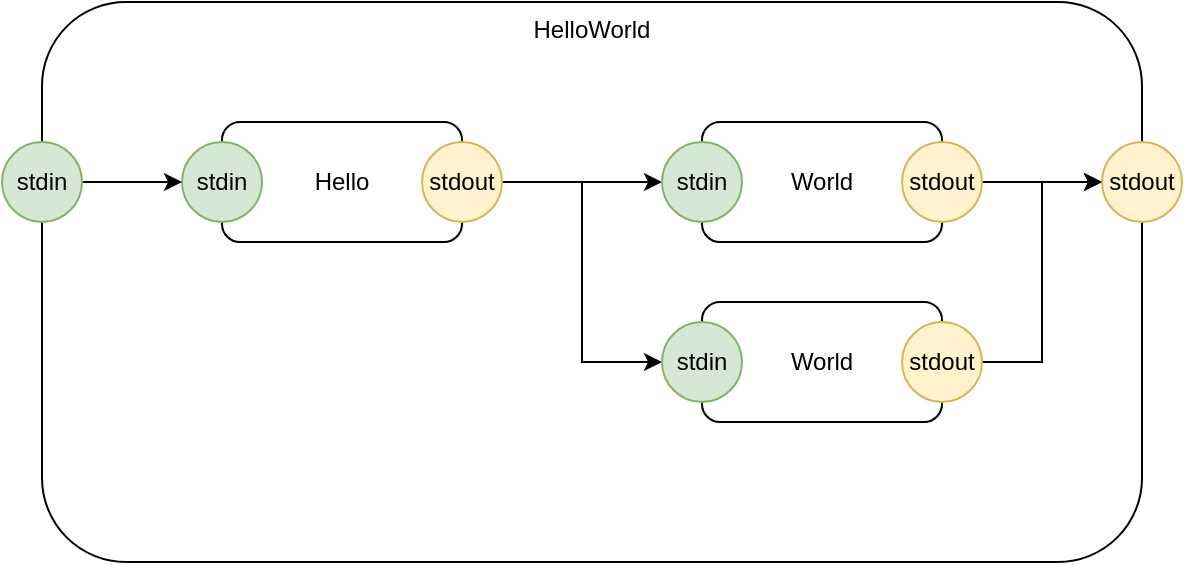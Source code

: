 <mxfile version="14.6.13" type="device"><diagram id="_EPLyGwvRqIORVUbEv1q" name="Page-1"><mxGraphModel dx="1106" dy="784" grid="1" gridSize="10" guides="1" tooltips="1" connect="1" arrows="1" fold="1" page="1" pageScale="1" pageWidth="1100" pageHeight="850" math="0" shadow="0"><root><mxCell id="0"/><mxCell id="1" parent="0"/><mxCell id="rv3fbs4Z-_vSKPTFFqBW-1" value="HelloWorld" style="rounded=1;whiteSpace=wrap;html=1;verticalAlign=top;" parent="1" vertex="1"><mxGeometry x="70" y="100" width="550" height="280" as="geometry"/></mxCell><mxCell id="rv3fbs4Z-_vSKPTFFqBW-2" value="Hello" style="rounded=1;whiteSpace=wrap;html=1;" parent="1" vertex="1"><mxGeometry x="160" y="160" width="120" height="60" as="geometry"/></mxCell><mxCell id="rv3fbs4Z-_vSKPTFFqBW-3" value="World" style="rounded=1;whiteSpace=wrap;html=1;" parent="1" vertex="1"><mxGeometry x="400" y="160" width="120" height="60" as="geometry"/></mxCell><mxCell id="rv3fbs4Z-_vSKPTFFqBW-4" style="edgeStyle=orthogonalEdgeStyle;rounded=0;orthogonalLoop=1;jettySize=auto;html=1;exitX=1;exitY=0.5;exitDx=0;exitDy=0;entryX=0;entryY=0.5;entryDx=0;entryDy=0;" parent="1" source="rv3fbs4Z-_vSKPTFFqBW-5" target="rv3fbs4Z-_vSKPTFFqBW-6" edge="1"><mxGeometry relative="1" as="geometry"/></mxCell><mxCell id="adPpknJd1tZ8iaSqMudn-4" style="edgeStyle=orthogonalEdgeStyle;rounded=0;orthogonalLoop=1;jettySize=auto;html=1;exitX=1;exitY=0.5;exitDx=0;exitDy=0;entryX=0;entryY=0.5;entryDx=0;entryDy=0;" edge="1" parent="1" source="rv3fbs4Z-_vSKPTFFqBW-5" target="adPpknJd1tZ8iaSqMudn-2"><mxGeometry relative="1" as="geometry"/></mxCell><mxCell id="rv3fbs4Z-_vSKPTFFqBW-5" value="stdout" style="ellipse;whiteSpace=wrap;html=1;aspect=fixed;fillColor=#fff2cc;strokeColor=#d6b656;" parent="1" vertex="1"><mxGeometry x="260" y="170" width="40" height="40" as="geometry"/></mxCell><mxCell id="rv3fbs4Z-_vSKPTFFqBW-6" value="stdin" style="ellipse;whiteSpace=wrap;html=1;aspect=fixed;fillColor=#d5e8d4;strokeColor=#82b366;" parent="1" vertex="1"><mxGeometry x="380" y="170" width="40" height="40" as="geometry"/></mxCell><mxCell id="rv3fbs4Z-_vSKPTFFqBW-7" value="stdin" style="ellipse;whiteSpace=wrap;html=1;aspect=fixed;fillColor=#d5e8d4;strokeColor=#82b366;" parent="1" vertex="1"><mxGeometry x="140" y="170" width="40" height="40" as="geometry"/></mxCell><mxCell id="rv3fbs4Z-_vSKPTFFqBW-8" style="edgeStyle=orthogonalEdgeStyle;rounded=0;orthogonalLoop=1;jettySize=auto;html=1;exitX=1;exitY=0.5;exitDx=0;exitDy=0;" parent="1" source="rv3fbs4Z-_vSKPTFFqBW-9" target="rv3fbs4Z-_vSKPTFFqBW-10" edge="1"><mxGeometry relative="1" as="geometry"/></mxCell><mxCell id="rv3fbs4Z-_vSKPTFFqBW-9" value="stdout" style="ellipse;whiteSpace=wrap;html=1;aspect=fixed;fillColor=#fff2cc;strokeColor=#d6b656;" parent="1" vertex="1"><mxGeometry x="500" y="170" width="40" height="40" as="geometry"/></mxCell><mxCell id="rv3fbs4Z-_vSKPTFFqBW-10" value="stdout" style="ellipse;whiteSpace=wrap;html=1;aspect=fixed;fillColor=#fff2cc;strokeColor=#d6b656;" parent="1" vertex="1"><mxGeometry x="600" y="170" width="40" height="40" as="geometry"/></mxCell><mxCell id="rv3fbs4Z-_vSKPTFFqBW-11" style="edgeStyle=orthogonalEdgeStyle;rounded=0;orthogonalLoop=1;jettySize=auto;html=1;exitX=1;exitY=0.5;exitDx=0;exitDy=0;entryX=0;entryY=0.5;entryDx=0;entryDy=0;" parent="1" source="rv3fbs4Z-_vSKPTFFqBW-12" target="rv3fbs4Z-_vSKPTFFqBW-7" edge="1"><mxGeometry relative="1" as="geometry"/></mxCell><mxCell id="rv3fbs4Z-_vSKPTFFqBW-12" value="stdin" style="ellipse;whiteSpace=wrap;html=1;aspect=fixed;fillColor=#d5e8d4;strokeColor=#82b366;" parent="1" vertex="1"><mxGeometry x="50" y="170" width="40" height="40" as="geometry"/></mxCell><mxCell id="adPpknJd1tZ8iaSqMudn-1" value="World" style="rounded=1;whiteSpace=wrap;html=1;" vertex="1" parent="1"><mxGeometry x="400" y="250" width="120" height="60" as="geometry"/></mxCell><mxCell id="adPpknJd1tZ8iaSqMudn-2" value="stdin" style="ellipse;whiteSpace=wrap;html=1;aspect=fixed;fillColor=#d5e8d4;strokeColor=#82b366;" vertex="1" parent="1"><mxGeometry x="380" y="260" width="40" height="40" as="geometry"/></mxCell><mxCell id="adPpknJd1tZ8iaSqMudn-5" style="edgeStyle=orthogonalEdgeStyle;rounded=0;orthogonalLoop=1;jettySize=auto;html=1;exitX=1;exitY=0.5;exitDx=0;exitDy=0;entryX=0;entryY=0.5;entryDx=0;entryDy=0;" edge="1" parent="1" source="adPpknJd1tZ8iaSqMudn-3" target="rv3fbs4Z-_vSKPTFFqBW-10"><mxGeometry relative="1" as="geometry"/></mxCell><mxCell id="adPpknJd1tZ8iaSqMudn-3" value="stdout" style="ellipse;whiteSpace=wrap;html=1;aspect=fixed;fillColor=#fff2cc;strokeColor=#d6b656;" vertex="1" parent="1"><mxGeometry x="500" y="260" width="40" height="40" as="geometry"/></mxCell></root></mxGraphModel></diagram></mxfile>